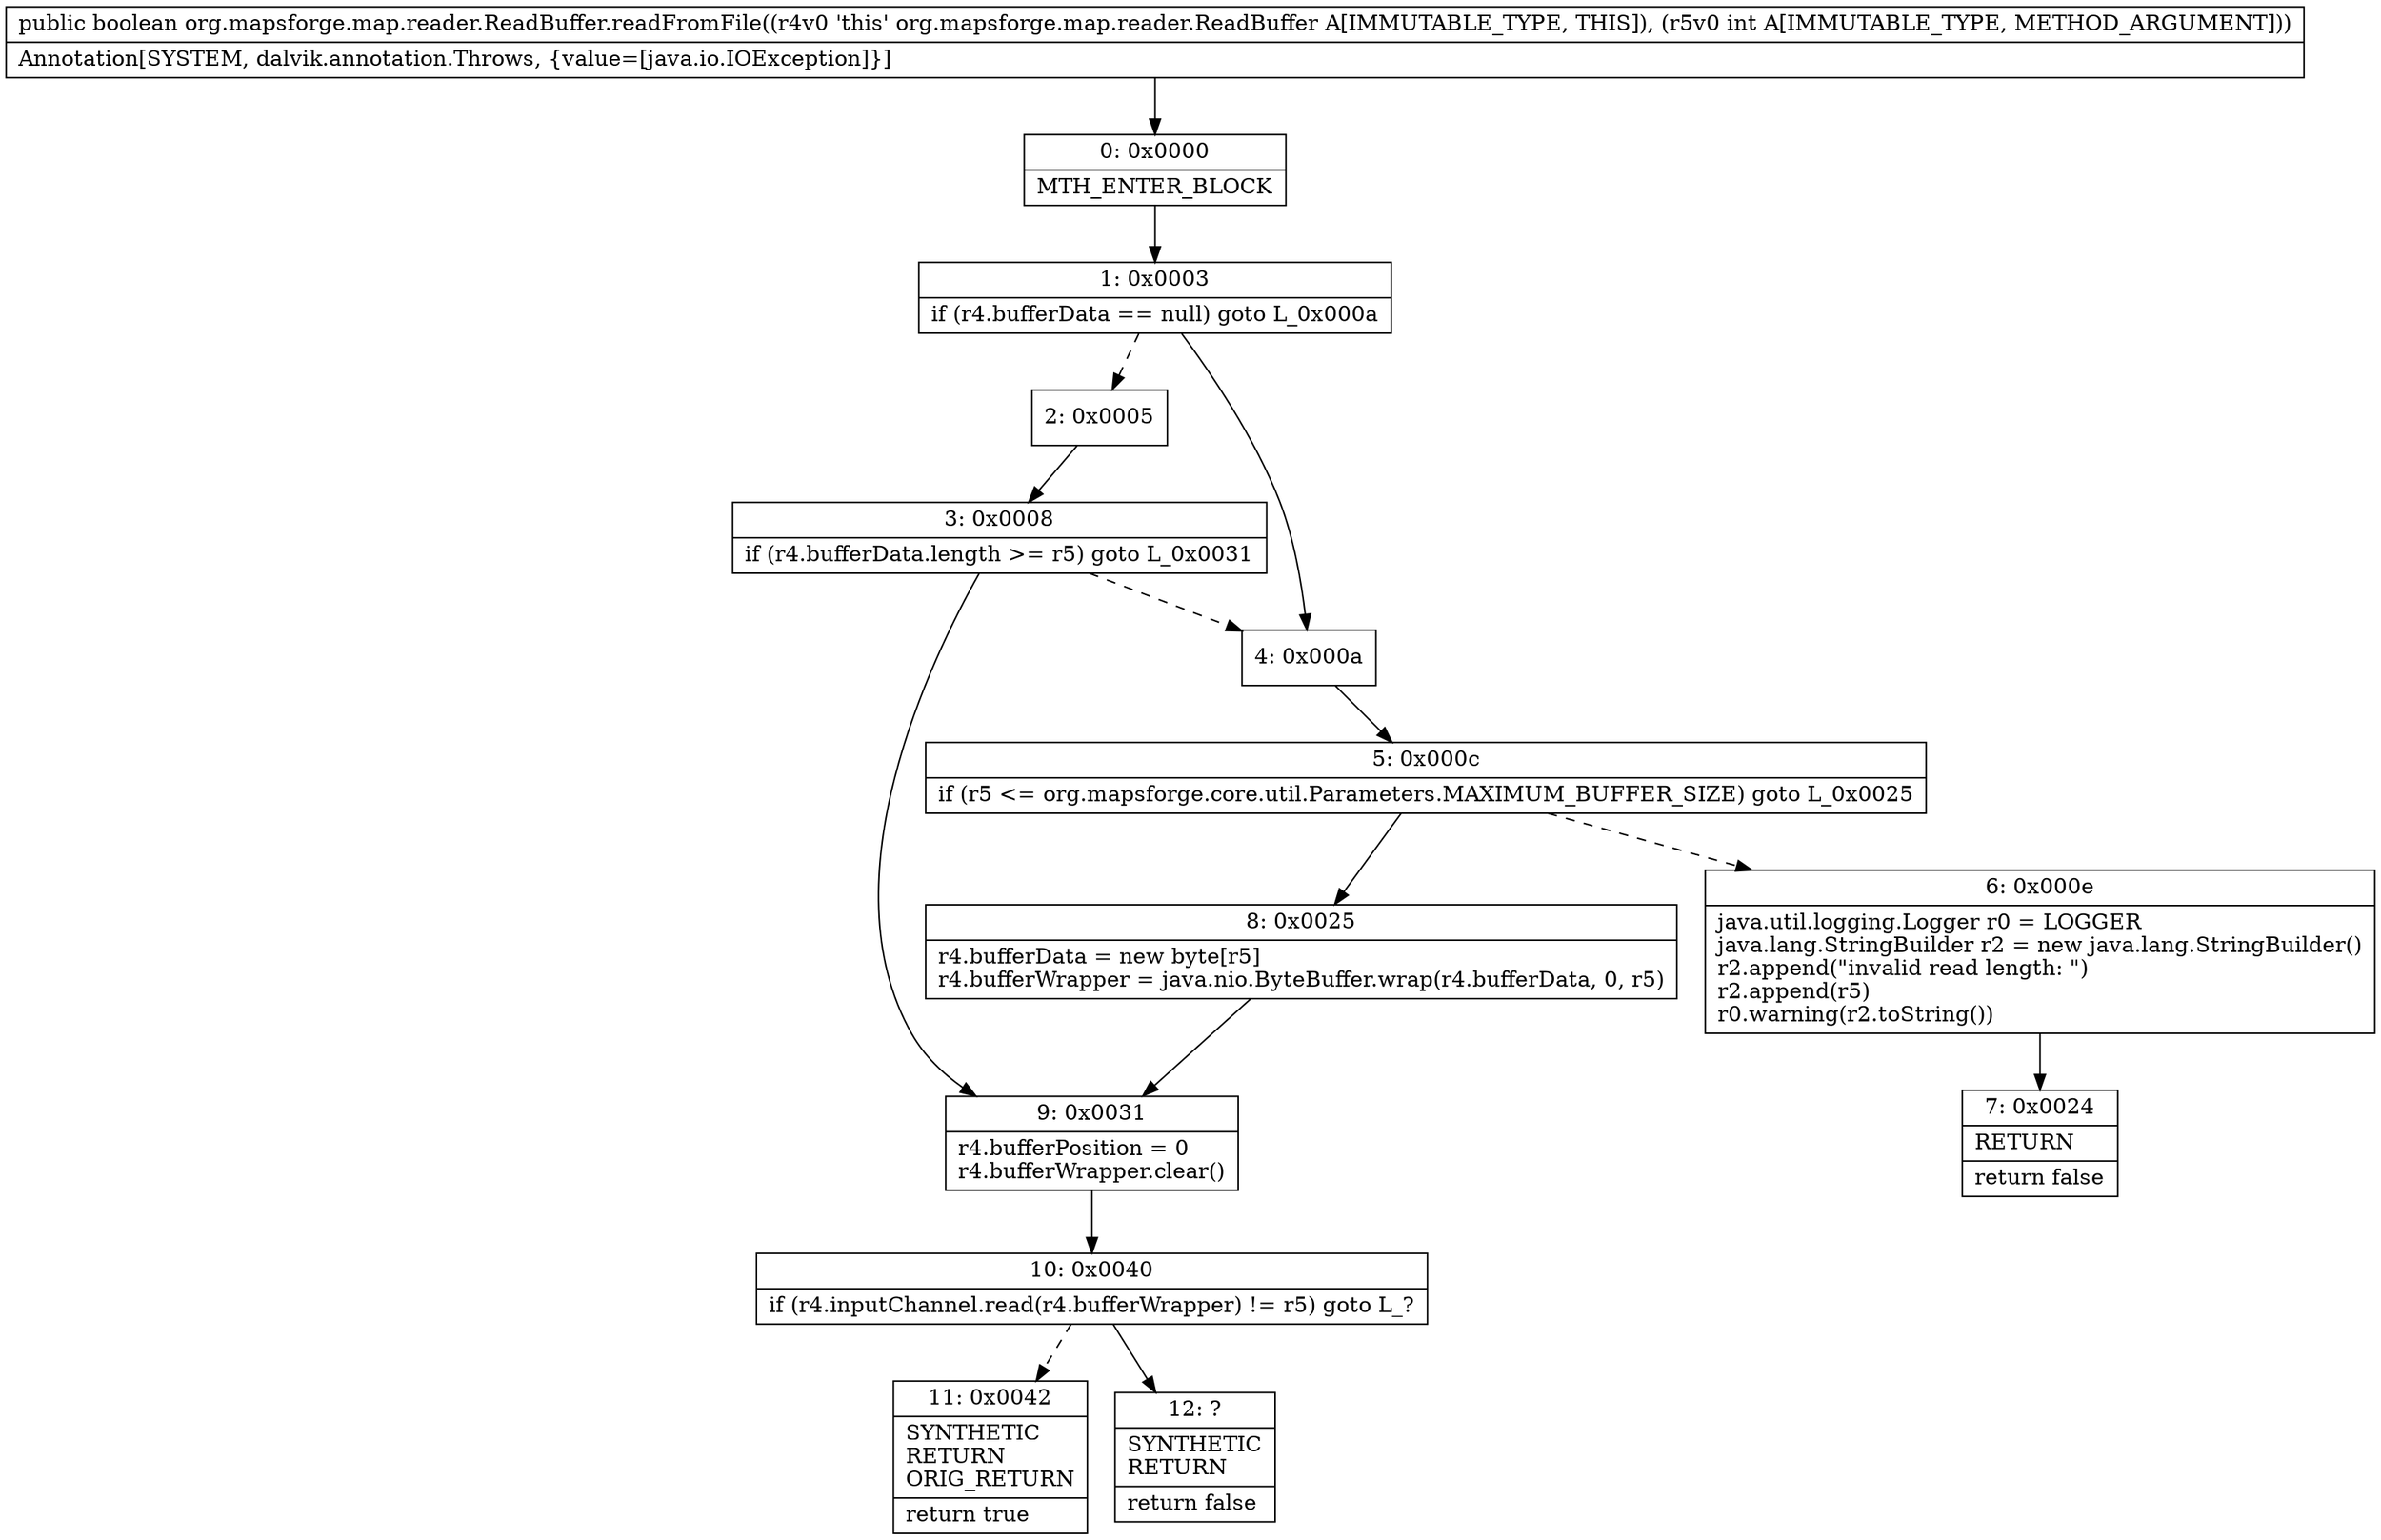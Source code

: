 digraph "CFG fororg.mapsforge.map.reader.ReadBuffer.readFromFile(I)Z" {
Node_0 [shape=record,label="{0\:\ 0x0000|MTH_ENTER_BLOCK\l}"];
Node_1 [shape=record,label="{1\:\ 0x0003|if (r4.bufferData == null) goto L_0x000a\l}"];
Node_2 [shape=record,label="{2\:\ 0x0005}"];
Node_3 [shape=record,label="{3\:\ 0x0008|if (r4.bufferData.length \>= r5) goto L_0x0031\l}"];
Node_4 [shape=record,label="{4\:\ 0x000a}"];
Node_5 [shape=record,label="{5\:\ 0x000c|if (r5 \<= org.mapsforge.core.util.Parameters.MAXIMUM_BUFFER_SIZE) goto L_0x0025\l}"];
Node_6 [shape=record,label="{6\:\ 0x000e|java.util.logging.Logger r0 = LOGGER\ljava.lang.StringBuilder r2 = new java.lang.StringBuilder()\lr2.append(\"invalid read length: \")\lr2.append(r5)\lr0.warning(r2.toString())\l}"];
Node_7 [shape=record,label="{7\:\ 0x0024|RETURN\l|return false\l}"];
Node_8 [shape=record,label="{8\:\ 0x0025|r4.bufferData = new byte[r5]\lr4.bufferWrapper = java.nio.ByteBuffer.wrap(r4.bufferData, 0, r5)\l}"];
Node_9 [shape=record,label="{9\:\ 0x0031|r4.bufferPosition = 0\lr4.bufferWrapper.clear()\l}"];
Node_10 [shape=record,label="{10\:\ 0x0040|if (r4.inputChannel.read(r4.bufferWrapper) != r5) goto L_?\l}"];
Node_11 [shape=record,label="{11\:\ 0x0042|SYNTHETIC\lRETURN\lORIG_RETURN\l|return true\l}"];
Node_12 [shape=record,label="{12\:\ ?|SYNTHETIC\lRETURN\l|return false\l}"];
MethodNode[shape=record,label="{public boolean org.mapsforge.map.reader.ReadBuffer.readFromFile((r4v0 'this' org.mapsforge.map.reader.ReadBuffer A[IMMUTABLE_TYPE, THIS]), (r5v0 int A[IMMUTABLE_TYPE, METHOD_ARGUMENT]))  | Annotation[SYSTEM, dalvik.annotation.Throws, \{value=[java.io.IOException]\}]\l}"];
MethodNode -> Node_0;
Node_0 -> Node_1;
Node_1 -> Node_2[style=dashed];
Node_1 -> Node_4;
Node_2 -> Node_3;
Node_3 -> Node_4[style=dashed];
Node_3 -> Node_9;
Node_4 -> Node_5;
Node_5 -> Node_6[style=dashed];
Node_5 -> Node_8;
Node_6 -> Node_7;
Node_8 -> Node_9;
Node_9 -> Node_10;
Node_10 -> Node_11[style=dashed];
Node_10 -> Node_12;
}

